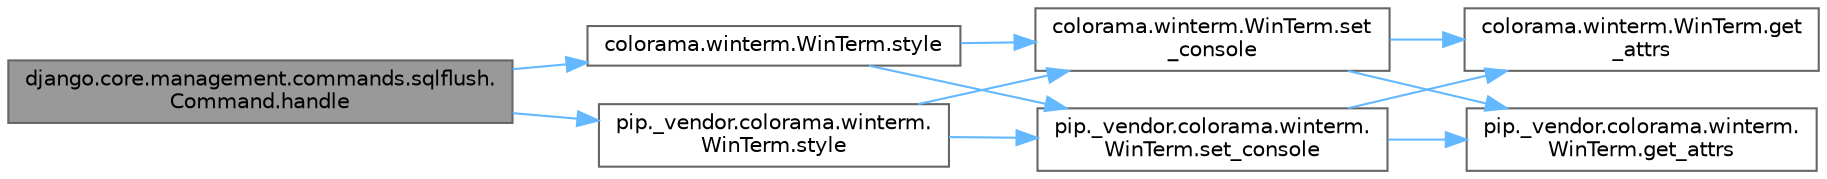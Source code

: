 digraph "django.core.management.commands.sqlflush.Command.handle"
{
 // LATEX_PDF_SIZE
  bgcolor="transparent";
  edge [fontname=Helvetica,fontsize=10,labelfontname=Helvetica,labelfontsize=10];
  node [fontname=Helvetica,fontsize=10,shape=box,height=0.2,width=0.4];
  rankdir="LR";
  Node1 [id="Node000001",label="django.core.management.commands.sqlflush.\lCommand.handle",height=0.2,width=0.4,color="gray40", fillcolor="grey60", style="filled", fontcolor="black",tooltip=" "];
  Node1 -> Node2 [id="edge1_Node000001_Node000002",color="steelblue1",style="solid",tooltip=" "];
  Node2 [id="Node000002",label="colorama.winterm.WinTerm.style",height=0.2,width=0.4,color="grey40", fillcolor="white", style="filled",URL="$classcolorama_1_1winterm_1_1_win_term.html#a506343ed97737721f4046d5e741a8b2c",tooltip=" "];
  Node2 -> Node3 [id="edge2_Node000002_Node000003",color="steelblue1",style="solid",tooltip=" "];
  Node3 [id="Node000003",label="colorama.winterm.WinTerm.set\l_console",height=0.2,width=0.4,color="grey40", fillcolor="white", style="filled",URL="$classcolorama_1_1winterm_1_1_win_term.html#af6dff6de729a3ee36986b1eaa71c6511",tooltip=" "];
  Node3 -> Node4 [id="edge3_Node000003_Node000004",color="steelblue1",style="solid",tooltip=" "];
  Node4 [id="Node000004",label="colorama.winterm.WinTerm.get\l_attrs",height=0.2,width=0.4,color="grey40", fillcolor="white", style="filled",URL="$classcolorama_1_1winterm_1_1_win_term.html#a36d1e8fb4290468498a142b1689db493",tooltip=" "];
  Node3 -> Node5 [id="edge4_Node000003_Node000005",color="steelblue1",style="solid",tooltip=" "];
  Node5 [id="Node000005",label="pip._vendor.colorama.winterm.\lWinTerm.get_attrs",height=0.2,width=0.4,color="grey40", fillcolor="white", style="filled",URL="$classpip_1_1__vendor_1_1colorama_1_1winterm_1_1_win_term.html#a931b76fd272c641588c8d7057c39bce8",tooltip=" "];
  Node2 -> Node6 [id="edge5_Node000002_Node000006",color="steelblue1",style="solid",tooltip=" "];
  Node6 [id="Node000006",label="pip._vendor.colorama.winterm.\lWinTerm.set_console",height=0.2,width=0.4,color="grey40", fillcolor="white", style="filled",URL="$classpip_1_1__vendor_1_1colorama_1_1winterm_1_1_win_term.html#a08e789eea2bbcbc4a02c04f6a340e038",tooltip=" "];
  Node6 -> Node4 [id="edge6_Node000006_Node000004",color="steelblue1",style="solid",tooltip=" "];
  Node6 -> Node5 [id="edge7_Node000006_Node000005",color="steelblue1",style="solid",tooltip=" "];
  Node1 -> Node7 [id="edge8_Node000001_Node000007",color="steelblue1",style="solid",tooltip=" "];
  Node7 [id="Node000007",label="pip._vendor.colorama.winterm.\lWinTerm.style",height=0.2,width=0.4,color="grey40", fillcolor="white", style="filled",URL="$classpip_1_1__vendor_1_1colorama_1_1winterm_1_1_win_term.html#a942dc25f8c2ec982d2ff799ec02ec593",tooltip=" "];
  Node7 -> Node3 [id="edge9_Node000007_Node000003",color="steelblue1",style="solid",tooltip=" "];
  Node7 -> Node6 [id="edge10_Node000007_Node000006",color="steelblue1",style="solid",tooltip=" "];
}
